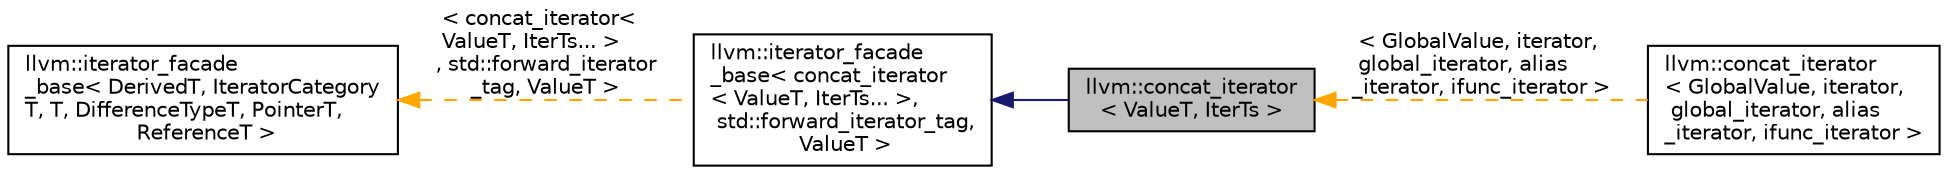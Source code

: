 digraph "llvm::concat_iterator&lt; ValueT, IterTs &gt;"
{
 // LATEX_PDF_SIZE
  bgcolor="transparent";
  edge [fontname="Helvetica",fontsize="10",labelfontname="Helvetica",labelfontsize="10"];
  node [fontname="Helvetica",fontsize="10",shape=record];
  rankdir="LR";
  Node1 [label="llvm::concat_iterator\l\< ValueT, IterTs \>",height=0.2,width=0.4,color="black", fillcolor="grey75", style="filled", fontcolor="black",tooltip="Iterator wrapper that concatenates sequences together."];
  Node2 -> Node1 [dir="back",color="midnightblue",fontsize="10",style="solid",fontname="Helvetica"];
  Node2 [label="llvm::iterator_facade\l_base\< concat_iterator\l\< ValueT, IterTs... \>,\l std::forward_iterator_tag,\l ValueT \>",height=0.2,width=0.4,color="black",URL="$classllvm_1_1iterator__facade__base.html",tooltip=" "];
  Node3 -> Node2 [dir="back",color="orange",fontsize="10",style="dashed",label=" \< concat_iterator\<\l ValueT, IterTs... \>\l, std::forward_iterator\l_tag, ValueT \>" ,fontname="Helvetica"];
  Node3 [label="llvm::iterator_facade\l_base\< DerivedT, IteratorCategory\lT, T, DifferenceTypeT, PointerT,\l ReferenceT \>",height=0.2,width=0.4,color="black",URL="$classllvm_1_1iterator__facade__base.html",tooltip="CRTP base class which implements the entire standard iterator facade in terms of a minimal subset of ..."];
  Node1 -> Node4 [dir="back",color="orange",fontsize="10",style="dashed",label=" \< GlobalValue, iterator,\l global_iterator, alias\l_iterator, ifunc_iterator \>" ,fontname="Helvetica"];
  Node4 [label="llvm::concat_iterator\l\< GlobalValue, iterator,\l global_iterator, alias\l_iterator, ifunc_iterator \>",height=0.2,width=0.4,color="black",URL="$classllvm_1_1concat__iterator.html",tooltip=" "];
}
